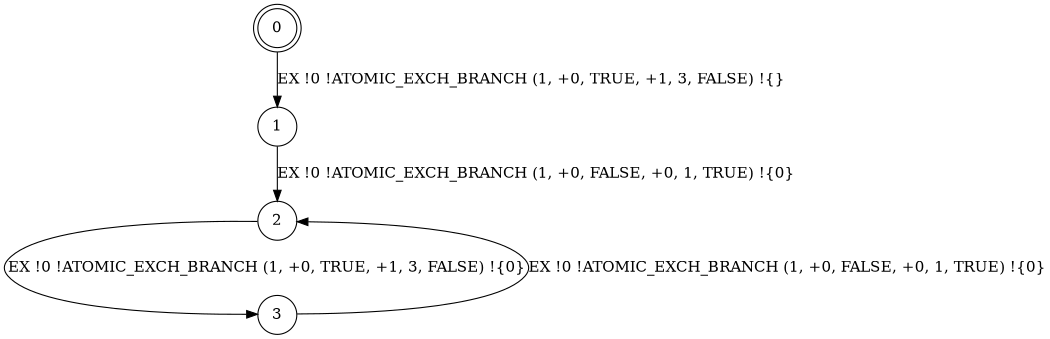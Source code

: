 digraph BCG {
size = "7, 10.5";
center = TRUE;
node [shape = circle];
0 [peripheries = 2];
0 -> 1 [label = "EX !0 !ATOMIC_EXCH_BRANCH (1, +0, TRUE, +1, 3, FALSE) !{}"];
1 -> 2 [label = "EX !0 !ATOMIC_EXCH_BRANCH (1, +0, FALSE, +0, 1, TRUE) !{0}"];
2 -> 3 [label = "EX !0 !ATOMIC_EXCH_BRANCH (1, +0, TRUE, +1, 3, FALSE) !{0}"];
3 -> 2 [label = "EX !0 !ATOMIC_EXCH_BRANCH (1, +0, FALSE, +0, 1, TRUE) !{0}"];
}
